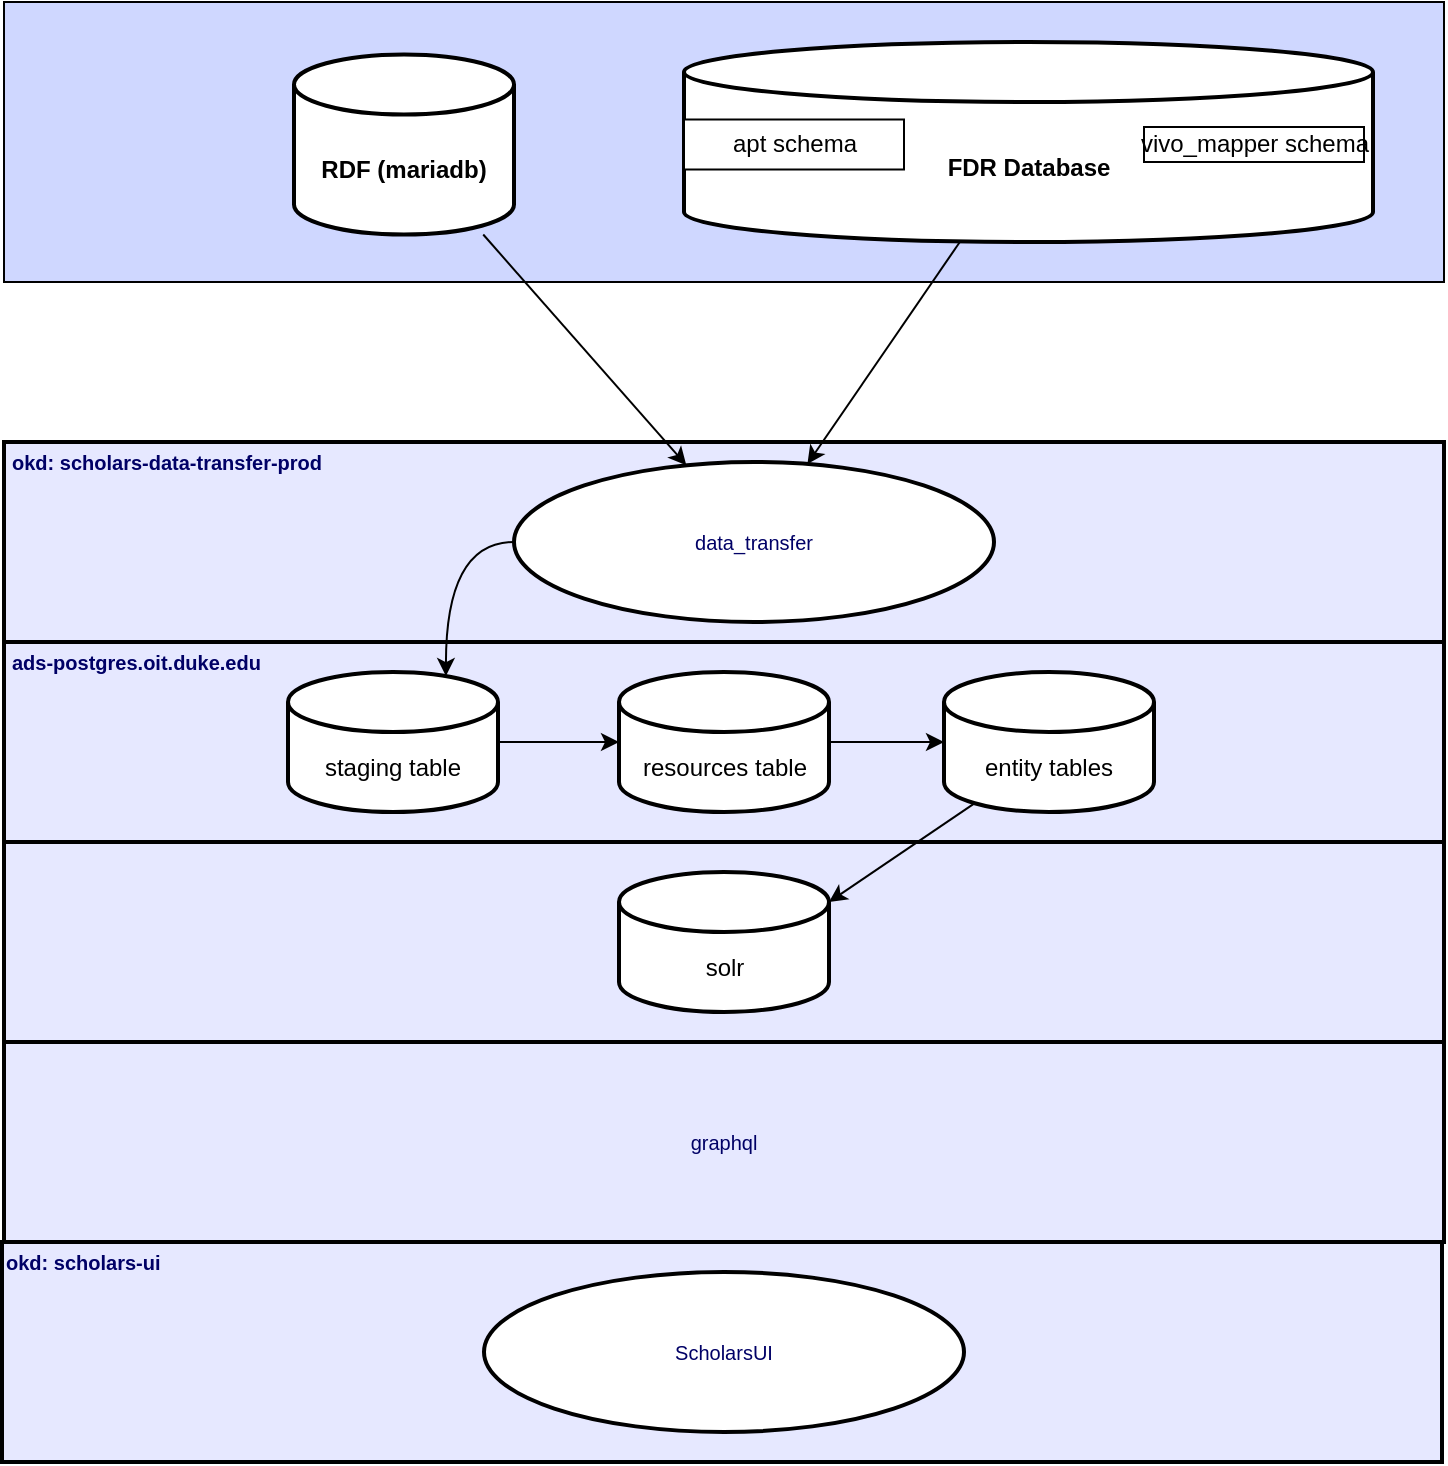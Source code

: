 <mxfile version="17.1.0" type="github">
  <diagram id="_bXTvB_eD-3HRddHqAqS" name="Page-1">
    <mxGraphModel dx="1628" dy="667" grid="1" gridSize="10" guides="1" tooltips="1" connect="1" arrows="1" fold="1" page="1" pageScale="1" pageWidth="850" pageHeight="1100" math="0" shadow="0">
      <root>
        <mxCell id="0" />
        <mxCell id="1" parent="0" />
        <mxCell id="zIdspVR7MPh4aW7Ltfgc-5" value="" style="whiteSpace=wrap;html=1;rounded=0;labelBackgroundColor=none;labelBorderColor=none;fontFamily=Helvetica;fontSize=10;fontColor=#000066;strokeWidth=2;fillColor=#E6E8FF;" vertex="1" parent="1">
          <mxGeometry y="220" width="720" height="100" as="geometry" />
        </mxCell>
        <mxCell id="zIdspVR7MPh4aW7Ltfgc-7" value="&lt;div&gt;data_transfer&lt;/div&gt;" style="ellipse;whiteSpace=wrap;html=1;rounded=0;labelBackgroundColor=#FFFFFF;labelBorderColor=none;fontFamily=Helvetica;fontSize=10;fontColor=#000066;strokeWidth=2;fillColor=#FFFFFF;" vertex="1" parent="1">
          <mxGeometry x="255" y="230" width="240" height="80" as="geometry" />
        </mxCell>
        <mxCell id="zIdspVR7MPh4aW7Ltfgc-9" value="" style="whiteSpace=wrap;html=1;rounded=0;labelBackgroundColor=none;labelBorderColor=none;fontFamily=Helvetica;fontSize=10;fontColor=#000066;strokeWidth=2;fillColor=#E6E8FF;" vertex="1" parent="1">
          <mxGeometry y="320" width="720" height="100" as="geometry" />
        </mxCell>
        <mxCell id="zIdspVR7MPh4aW7Ltfgc-10" value="" style="whiteSpace=wrap;html=1;rounded=0;labelBackgroundColor=none;labelBorderColor=none;fontFamily=Helvetica;fontSize=10;fontColor=#000066;strokeWidth=2;fillColor=#E6E8FF;" vertex="1" parent="1">
          <mxGeometry y="420" width="720" height="100" as="geometry" />
        </mxCell>
        <mxCell id="zIdspVR7MPh4aW7Ltfgc-11" value="graphql" style="whiteSpace=wrap;html=1;rounded=0;labelBackgroundColor=none;labelBorderColor=none;fontFamily=Helvetica;fontSize=10;fontColor=#000066;strokeWidth=2;fillColor=#E6E8FF;" vertex="1" parent="1">
          <mxGeometry y="520" width="720" height="100" as="geometry" />
        </mxCell>
        <mxCell id="zIdspVR7MPh4aW7Ltfgc-13" value="" style="rounded=0;whiteSpace=wrap;html=1;fillColor=#CFD7FF;" vertex="1" parent="1">
          <mxGeometry width="720" height="140" as="geometry" />
        </mxCell>
        <mxCell id="zIdspVR7MPh4aW7Ltfgc-14" value="&lt;b&gt;FDR Database&lt;/b&gt;" style="shape=cylinder3;whiteSpace=wrap;html=1;boundedLbl=1;backgroundOutline=1;size=15;strokeWidth=2;" vertex="1" parent="1">
          <mxGeometry x="340" y="20" width="344.5" height="100" as="geometry" />
        </mxCell>
        <mxCell id="zIdspVR7MPh4aW7Ltfgc-15" value="&lt;div&gt;vivo_mapper schema&lt;/div&gt;" style="verticalLabelPosition=middle;verticalAlign=middle;html=1;shape=mxgraph.basic.rect;fillColor2=none;strokeWidth=1;size=20;indent=5;labelPosition=center;align=center;" vertex="1" parent="1">
          <mxGeometry x="570" y="62.5" width="110" height="17.5" as="geometry" />
        </mxCell>
        <mxCell id="zIdspVR7MPh4aW7Ltfgc-16" value="&lt;div&gt;apt schema&lt;/div&gt;" style="verticalLabelPosition=middle;verticalAlign=middle;html=1;shape=mxgraph.basic.rect;fillColor2=none;strokeWidth=1;size=12.5;indent=5;labelPosition=center;align=center;" vertex="1" parent="1">
          <mxGeometry x="340" y="58.75" width="110" height="25" as="geometry" />
        </mxCell>
        <mxCell id="zIdspVR7MPh4aW7Ltfgc-18" value="&lt;b&gt;RDF (mariadb)&lt;/b&gt;" style="shape=cylinder3;whiteSpace=wrap;html=1;boundedLbl=1;backgroundOutline=1;size=15;strokeWidth=2;" vertex="1" parent="1">
          <mxGeometry x="145" y="26.25" width="110" height="90" as="geometry" />
        </mxCell>
        <mxCell id="zIdspVR7MPh4aW7Ltfgc-22" value="okd: scholars-data-transfer-prod" style="text;html=1;align=left;verticalAlign=middle;resizable=0;points=[];autosize=1;strokeColor=none;fillColor=none;fontSize=10;fontStyle=1;fontColor=#000066;" vertex="1" parent="1">
          <mxGeometry x="2" y="220" width="170" height="20" as="geometry" />
        </mxCell>
        <mxCell id="zIdspVR7MPh4aW7Ltfgc-23" value="&lt;div align=&quot;left&quot;&gt;ads-postgres.oit.duke.edu&lt;/div&gt;" style="text;html=1;align=left;verticalAlign=middle;resizable=0;points=[];autosize=1;strokeColor=none;fillColor=none;fontSize=10;fontStyle=1;fontColor=#000066;" vertex="1" parent="1">
          <mxGeometry x="2" y="320" width="140" height="20" as="geometry" />
        </mxCell>
        <mxCell id="zIdspVR7MPh4aW7Ltfgc-24" value="staging table" style="shape=cylinder3;whiteSpace=wrap;html=1;boundedLbl=1;backgroundOutline=1;size=15;strokeWidth=2;" vertex="1" parent="1">
          <mxGeometry x="142" y="335" width="105" height="70" as="geometry" />
        </mxCell>
        <mxCell id="zIdspVR7MPh4aW7Ltfgc-25" value="&lt;div&gt;resources table&lt;/div&gt;" style="shape=cylinder3;whiteSpace=wrap;html=1;boundedLbl=1;backgroundOutline=1;size=15;strokeWidth=2;" vertex="1" parent="1">
          <mxGeometry x="307.5" y="335" width="105" height="70" as="geometry" />
        </mxCell>
        <mxCell id="zIdspVR7MPh4aW7Ltfgc-26" value="entity tables" style="shape=cylinder3;whiteSpace=wrap;html=1;boundedLbl=1;backgroundOutline=1;size=15;strokeWidth=2;" vertex="1" parent="1">
          <mxGeometry x="470" y="335" width="105" height="70" as="geometry" />
        </mxCell>
        <mxCell id="zIdspVR7MPh4aW7Ltfgc-27" value="" style="whiteSpace=wrap;html=1;rounded=0;labelBackgroundColor=none;labelBorderColor=none;fontFamily=Helvetica;fontSize=10;fontColor=#000066;strokeWidth=2;fillColor=#E6E8FF;" vertex="1" parent="1">
          <mxGeometry x="-1" y="620" width="720" height="110" as="geometry" />
        </mxCell>
        <mxCell id="zIdspVR7MPh4aW7Ltfgc-28" value="ScholarsUI" style="ellipse;whiteSpace=wrap;html=1;rounded=0;labelBackgroundColor=none;labelBorderColor=none;fontFamily=Helvetica;fontSize=10;fontColor=#000066;strokeWidth=2;fillColor=#FFFFFF;" vertex="1" parent="1">
          <mxGeometry x="240" y="635" width="240" height="80" as="geometry" />
        </mxCell>
        <mxCell id="zIdspVR7MPh4aW7Ltfgc-29" value="okd: scholars-ui" style="text;html=1;align=left;verticalAlign=middle;resizable=0;points=[];autosize=1;strokeColor=none;fillColor=none;fontSize=10;fontStyle=1;fontColor=#000066;" vertex="1" parent="1">
          <mxGeometry x="-1" y="620" width="90" height="20" as="geometry" />
        </mxCell>
        <mxCell id="zIdspVR7MPh4aW7Ltfgc-30" value="" style="endArrow=classic;html=1;rounded=0;fontFamily=Helvetica;fontSize=10;fontColor=#000066;curved=1;" edge="1" parent="1" source="zIdspVR7MPh4aW7Ltfgc-14" target="zIdspVR7MPh4aW7Ltfgc-7">
          <mxGeometry width="50" height="50" relative="1" as="geometry">
            <mxPoint x="330" y="330" as="sourcePoint" />
            <mxPoint x="380" y="280" as="targetPoint" />
          </mxGeometry>
        </mxCell>
        <mxCell id="zIdspVR7MPh4aW7Ltfgc-31" value="" style="endArrow=classic;html=1;rounded=0;fontFamily=Helvetica;fontSize=10;fontColor=#000066;curved=1;" edge="1" parent="1" source="zIdspVR7MPh4aW7Ltfgc-18" target="zIdspVR7MPh4aW7Ltfgc-7">
          <mxGeometry width="50" height="50" relative="1" as="geometry">
            <mxPoint x="330" y="260" as="sourcePoint" />
            <mxPoint x="210" y="200" as="targetPoint" />
          </mxGeometry>
        </mxCell>
        <mxCell id="zIdspVR7MPh4aW7Ltfgc-33" style="edgeStyle=orthogonalEdgeStyle;curved=1;rounded=0;orthogonalLoop=1;jettySize=auto;html=1;fontFamily=Helvetica;fontSize=10;fontColor=#000066;entryX=0.752;entryY=0.029;entryDx=0;entryDy=0;entryPerimeter=0;" edge="1" parent="1" source="zIdspVR7MPh4aW7Ltfgc-7" target="zIdspVR7MPh4aW7Ltfgc-24">
          <mxGeometry relative="1" as="geometry" />
        </mxCell>
        <mxCell id="zIdspVR7MPh4aW7Ltfgc-34" value="" style="endArrow=classic;html=1;rounded=0;fontFamily=Helvetica;fontSize=10;fontColor=#000066;curved=1;exitX=1;exitY=0.5;exitDx=0;exitDy=0;exitPerimeter=0;" edge="1" parent="1" source="zIdspVR7MPh4aW7Ltfgc-24" target="zIdspVR7MPh4aW7Ltfgc-25">
          <mxGeometry width="50" height="50" relative="1" as="geometry">
            <mxPoint x="330" y="260" as="sourcePoint" />
            <mxPoint x="380" y="210" as="targetPoint" />
          </mxGeometry>
        </mxCell>
        <mxCell id="zIdspVR7MPh4aW7Ltfgc-36" value="" style="endArrow=classic;html=1;rounded=0;fontFamily=Helvetica;fontSize=10;fontColor=#000066;curved=1;exitX=1;exitY=0.5;exitDx=0;exitDy=0;exitPerimeter=0;entryX=0;entryY=0.5;entryDx=0;entryDy=0;entryPerimeter=0;" edge="1" parent="1" source="zIdspVR7MPh4aW7Ltfgc-25" target="zIdspVR7MPh4aW7Ltfgc-26">
          <mxGeometry width="50" height="50" relative="1" as="geometry">
            <mxPoint x="330" y="260" as="sourcePoint" />
            <mxPoint x="380" y="210" as="targetPoint" />
          </mxGeometry>
        </mxCell>
        <mxCell id="zIdspVR7MPh4aW7Ltfgc-37" value="" style="endArrow=classic;html=1;rounded=0;fontFamily=Helvetica;fontSize=10;fontColor=#000066;curved=1;exitX=0.145;exitY=1;exitDx=0;exitDy=-4.35;exitPerimeter=0;entryX=1;entryY=0;entryDx=0;entryDy=15;entryPerimeter=0;" edge="1" parent="1" source="zIdspVR7MPh4aW7Ltfgc-26" target="zIdspVR7MPh4aW7Ltfgc-38">
          <mxGeometry width="50" height="50" relative="1" as="geometry">
            <mxPoint x="330" y="260" as="sourcePoint" />
            <mxPoint x="380" y="210" as="targetPoint" />
          </mxGeometry>
        </mxCell>
        <mxCell id="zIdspVR7MPh4aW7Ltfgc-38" value="solr" style="shape=cylinder3;whiteSpace=wrap;html=1;boundedLbl=1;backgroundOutline=1;size=15;strokeWidth=2;" vertex="1" parent="1">
          <mxGeometry x="307.5" y="435" width="105" height="70" as="geometry" />
        </mxCell>
      </root>
    </mxGraphModel>
  </diagram>
</mxfile>
